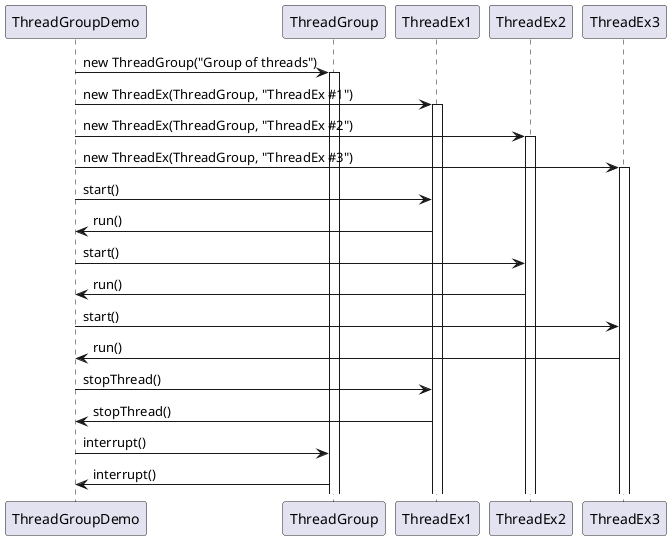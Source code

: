 
@startuml
participant "ThreadGroupDemo" as TGD
participant "ThreadGroup" as TG
participant "ThreadEx1" as TE1
participant "ThreadEx2" as TE2
participant "ThreadEx3" as TE3

TGD -> TG : new ThreadGroup("Group of threads")
activate TG

TGD -> TE1 : new ThreadEx(ThreadGroup, "ThreadEx #1")
activate TE1

TGD -> TE2 : new ThreadEx(ThreadGroup, "ThreadEx #2")
activate TE2

TGD -> TE3 : new ThreadEx(ThreadGroup, "ThreadEx #3")
activate TE3

TGD -> TE1 : start()
TE1 -> TGD : run()

TGD -> TE2 : start()
TE2 -> TGD : run()

TGD -> TE3 : start()
TE3 -> TGD : run()

TGD -> TE1 : stopThread()
TE1 -> TGD : stopThread()

TGD -> TG : interrupt()
TG -> TGD : interrupt()

@enduml

